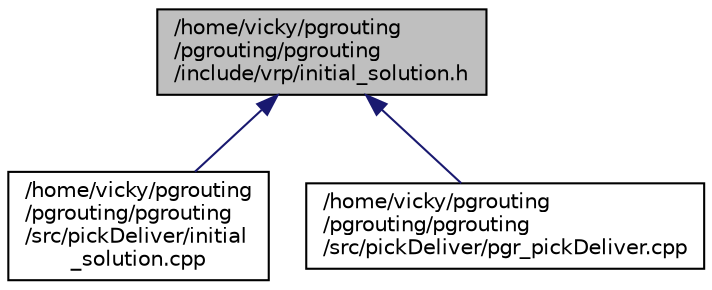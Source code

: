 digraph "/home/vicky/pgrouting/pgrouting/pgrouting/include/vrp/initial_solution.h"
{
  edge [fontname="Helvetica",fontsize="10",labelfontname="Helvetica",labelfontsize="10"];
  node [fontname="Helvetica",fontsize="10",shape=record];
  Node1 [label="/home/vicky/pgrouting\l/pgrouting/pgrouting\l/include/vrp/initial_solution.h",height=0.2,width=0.4,color="black", fillcolor="grey75", style="filled" fontcolor="black"];
  Node1 -> Node2 [dir="back",color="midnightblue",fontsize="10",style="solid",fontname="Helvetica"];
  Node2 [label="/home/vicky/pgrouting\l/pgrouting/pgrouting\l/src/pickDeliver/initial\l_solution.cpp",height=0.2,width=0.4,color="black", fillcolor="white", style="filled",URL="$initial__solution_8cpp.html"];
  Node1 -> Node3 [dir="back",color="midnightblue",fontsize="10",style="solid",fontname="Helvetica"];
  Node3 [label="/home/vicky/pgrouting\l/pgrouting/pgrouting\l/src/pickDeliver/pgr_pickDeliver.cpp",height=0.2,width=0.4,color="black", fillcolor="white", style="filled",URL="$pgr__pickDeliver_8cpp.html"];
}
